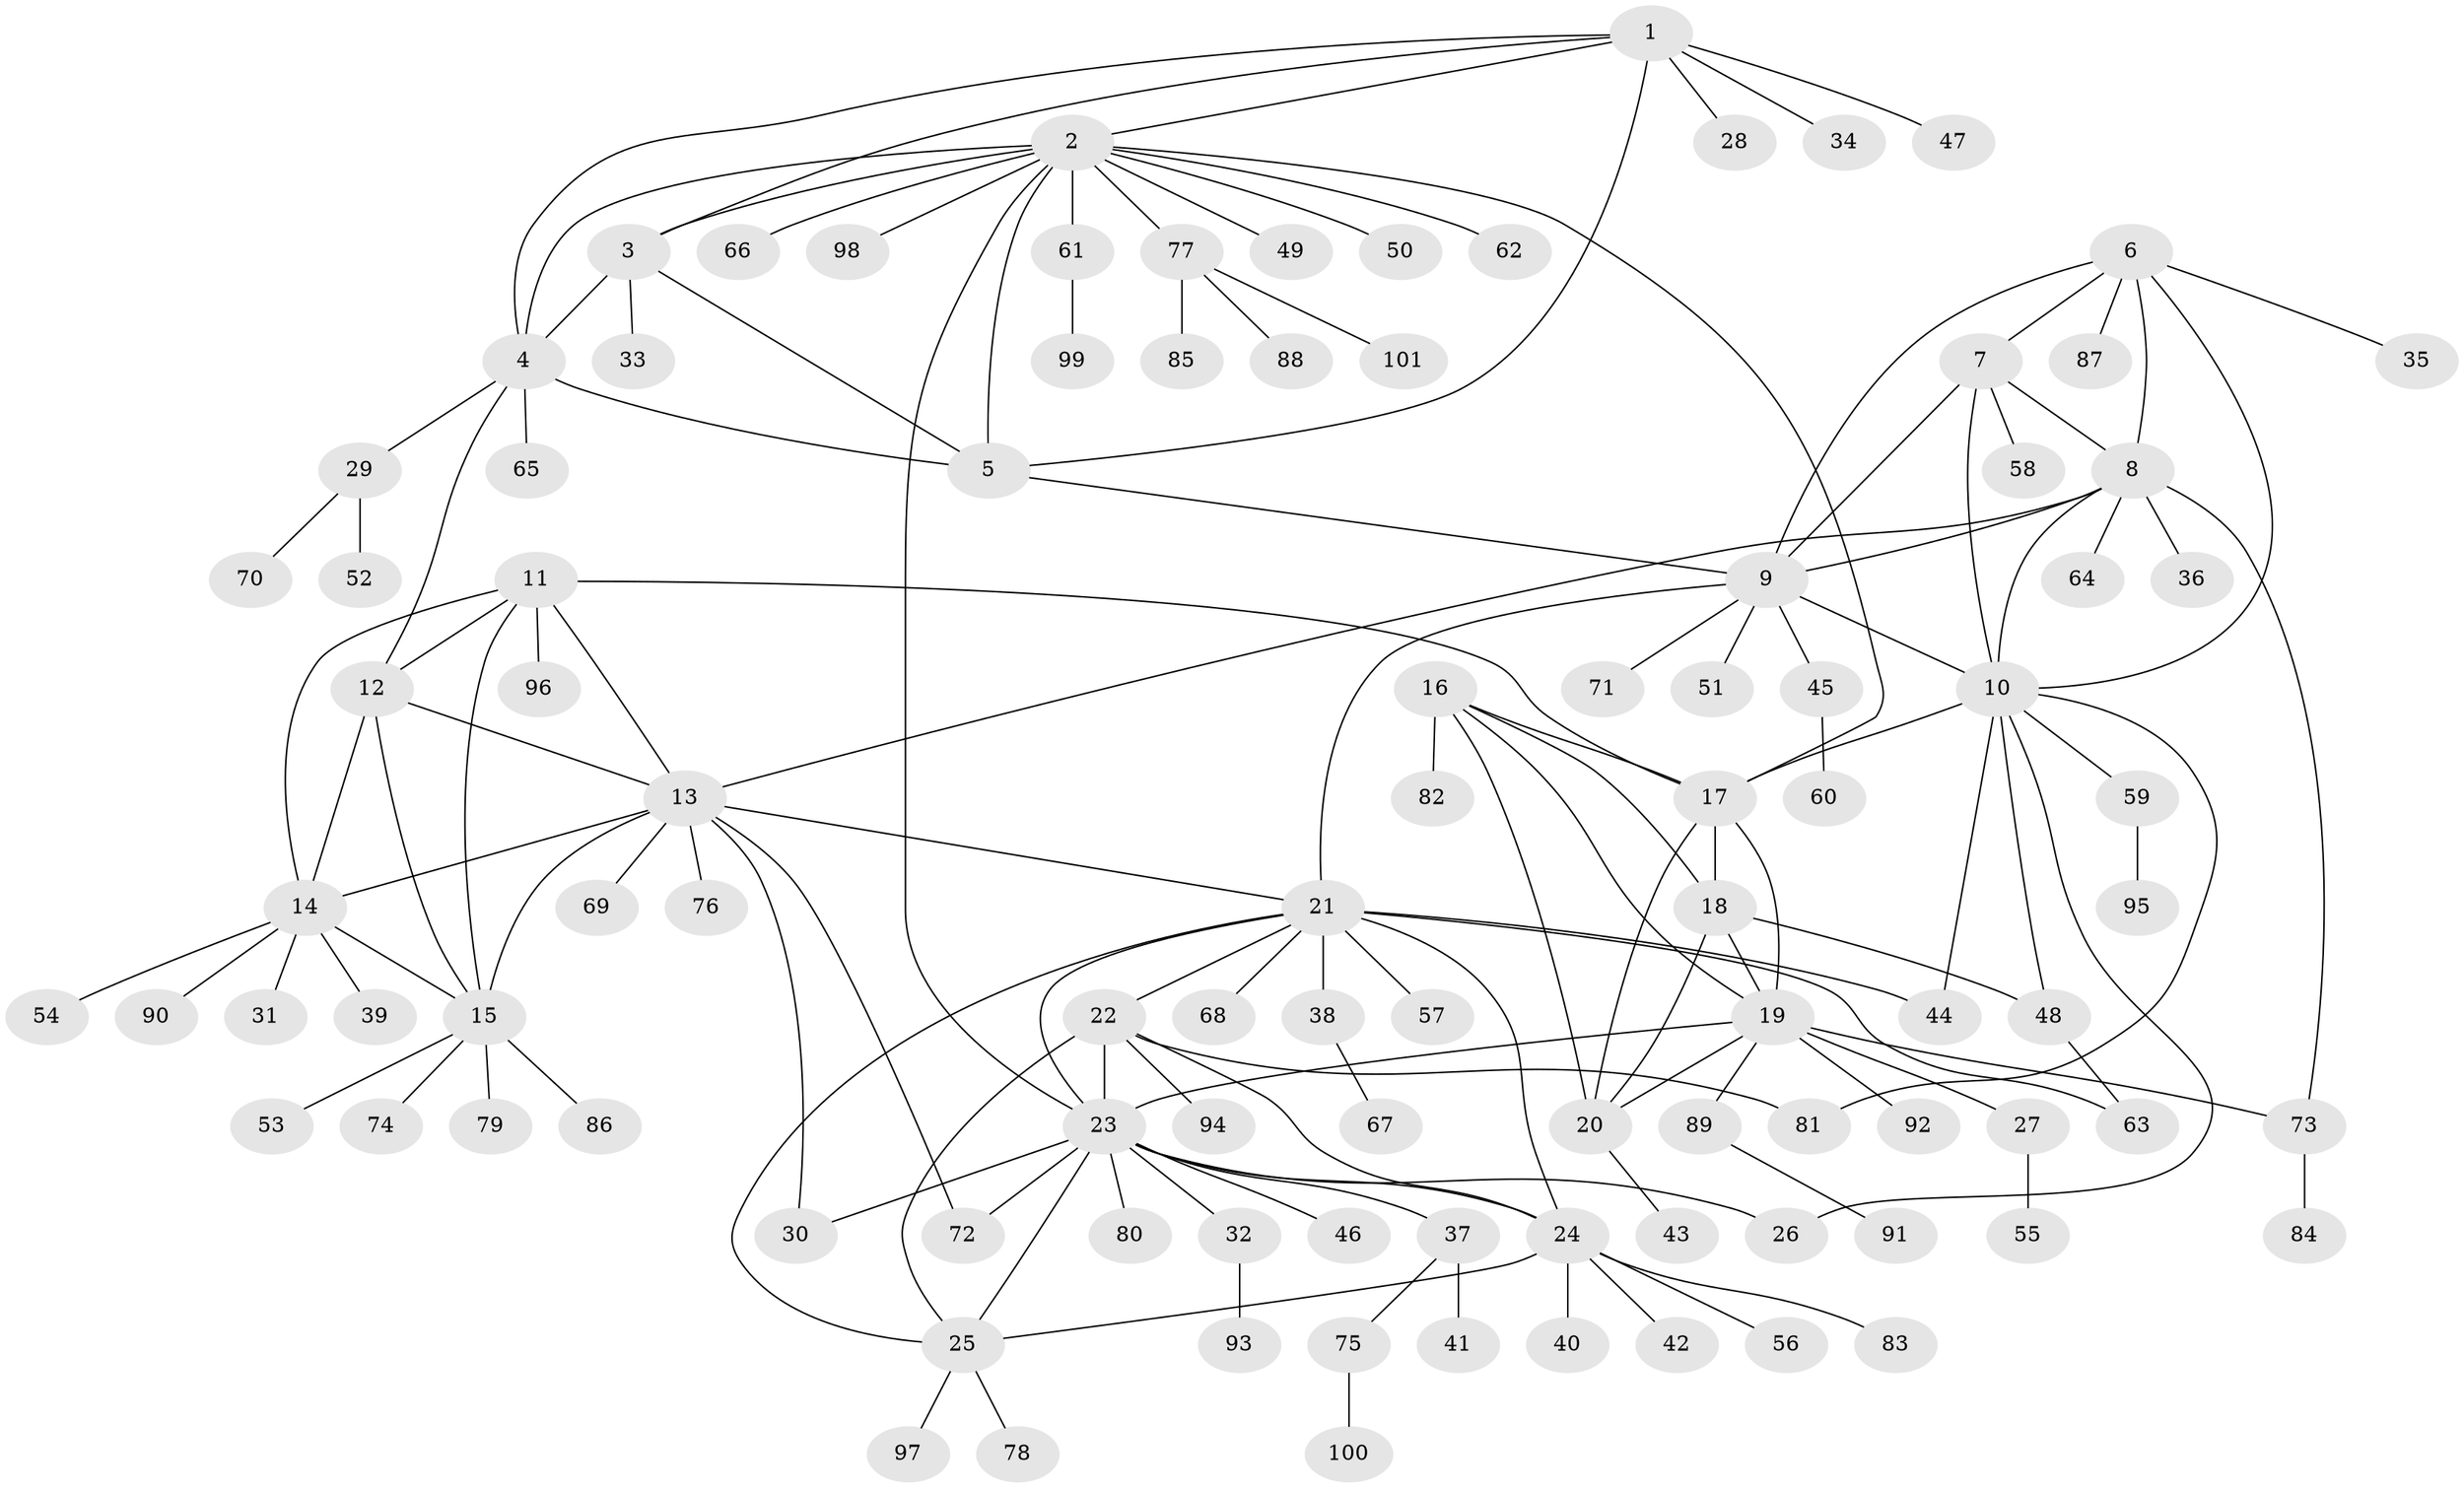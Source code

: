// Generated by graph-tools (version 1.1) at 2025/50/03/09/25 03:50:29]
// undirected, 101 vertices, 144 edges
graph export_dot {
graph [start="1"]
  node [color=gray90,style=filled];
  1;
  2;
  3;
  4;
  5;
  6;
  7;
  8;
  9;
  10;
  11;
  12;
  13;
  14;
  15;
  16;
  17;
  18;
  19;
  20;
  21;
  22;
  23;
  24;
  25;
  26;
  27;
  28;
  29;
  30;
  31;
  32;
  33;
  34;
  35;
  36;
  37;
  38;
  39;
  40;
  41;
  42;
  43;
  44;
  45;
  46;
  47;
  48;
  49;
  50;
  51;
  52;
  53;
  54;
  55;
  56;
  57;
  58;
  59;
  60;
  61;
  62;
  63;
  64;
  65;
  66;
  67;
  68;
  69;
  70;
  71;
  72;
  73;
  74;
  75;
  76;
  77;
  78;
  79;
  80;
  81;
  82;
  83;
  84;
  85;
  86;
  87;
  88;
  89;
  90;
  91;
  92;
  93;
  94;
  95;
  96;
  97;
  98;
  99;
  100;
  101;
  1 -- 2;
  1 -- 3;
  1 -- 4;
  1 -- 5;
  1 -- 28;
  1 -- 34;
  1 -- 47;
  2 -- 3;
  2 -- 4;
  2 -- 5;
  2 -- 17;
  2 -- 23;
  2 -- 49;
  2 -- 50;
  2 -- 61;
  2 -- 62;
  2 -- 66;
  2 -- 77;
  2 -- 98;
  3 -- 4;
  3 -- 5;
  3 -- 33;
  4 -- 5;
  4 -- 12;
  4 -- 29;
  4 -- 65;
  5 -- 9;
  6 -- 7;
  6 -- 8;
  6 -- 9;
  6 -- 10;
  6 -- 35;
  6 -- 87;
  7 -- 8;
  7 -- 9;
  7 -- 10;
  7 -- 58;
  8 -- 9;
  8 -- 10;
  8 -- 13;
  8 -- 36;
  8 -- 64;
  8 -- 73;
  9 -- 10;
  9 -- 21;
  9 -- 45;
  9 -- 51;
  9 -- 71;
  10 -- 17;
  10 -- 26;
  10 -- 44;
  10 -- 48;
  10 -- 59;
  10 -- 81;
  11 -- 12;
  11 -- 13;
  11 -- 14;
  11 -- 15;
  11 -- 17;
  11 -- 96;
  12 -- 13;
  12 -- 14;
  12 -- 15;
  13 -- 14;
  13 -- 15;
  13 -- 21;
  13 -- 30;
  13 -- 69;
  13 -- 72;
  13 -- 76;
  14 -- 15;
  14 -- 31;
  14 -- 39;
  14 -- 54;
  14 -- 90;
  15 -- 53;
  15 -- 74;
  15 -- 79;
  15 -- 86;
  16 -- 17;
  16 -- 18;
  16 -- 19;
  16 -- 20;
  16 -- 82;
  17 -- 18;
  17 -- 19;
  17 -- 20;
  18 -- 19;
  18 -- 20;
  18 -- 48;
  19 -- 20;
  19 -- 23;
  19 -- 27;
  19 -- 73;
  19 -- 89;
  19 -- 92;
  20 -- 43;
  21 -- 22;
  21 -- 23;
  21 -- 24;
  21 -- 25;
  21 -- 38;
  21 -- 44;
  21 -- 57;
  21 -- 63;
  21 -- 68;
  22 -- 23;
  22 -- 24;
  22 -- 25;
  22 -- 81;
  22 -- 94;
  23 -- 24;
  23 -- 25;
  23 -- 26;
  23 -- 30;
  23 -- 32;
  23 -- 37;
  23 -- 46;
  23 -- 72;
  23 -- 80;
  24 -- 25;
  24 -- 40;
  24 -- 42;
  24 -- 56;
  24 -- 83;
  25 -- 78;
  25 -- 97;
  27 -- 55;
  29 -- 52;
  29 -- 70;
  32 -- 93;
  37 -- 41;
  37 -- 75;
  38 -- 67;
  45 -- 60;
  48 -- 63;
  59 -- 95;
  61 -- 99;
  73 -- 84;
  75 -- 100;
  77 -- 85;
  77 -- 88;
  77 -- 101;
  89 -- 91;
}
